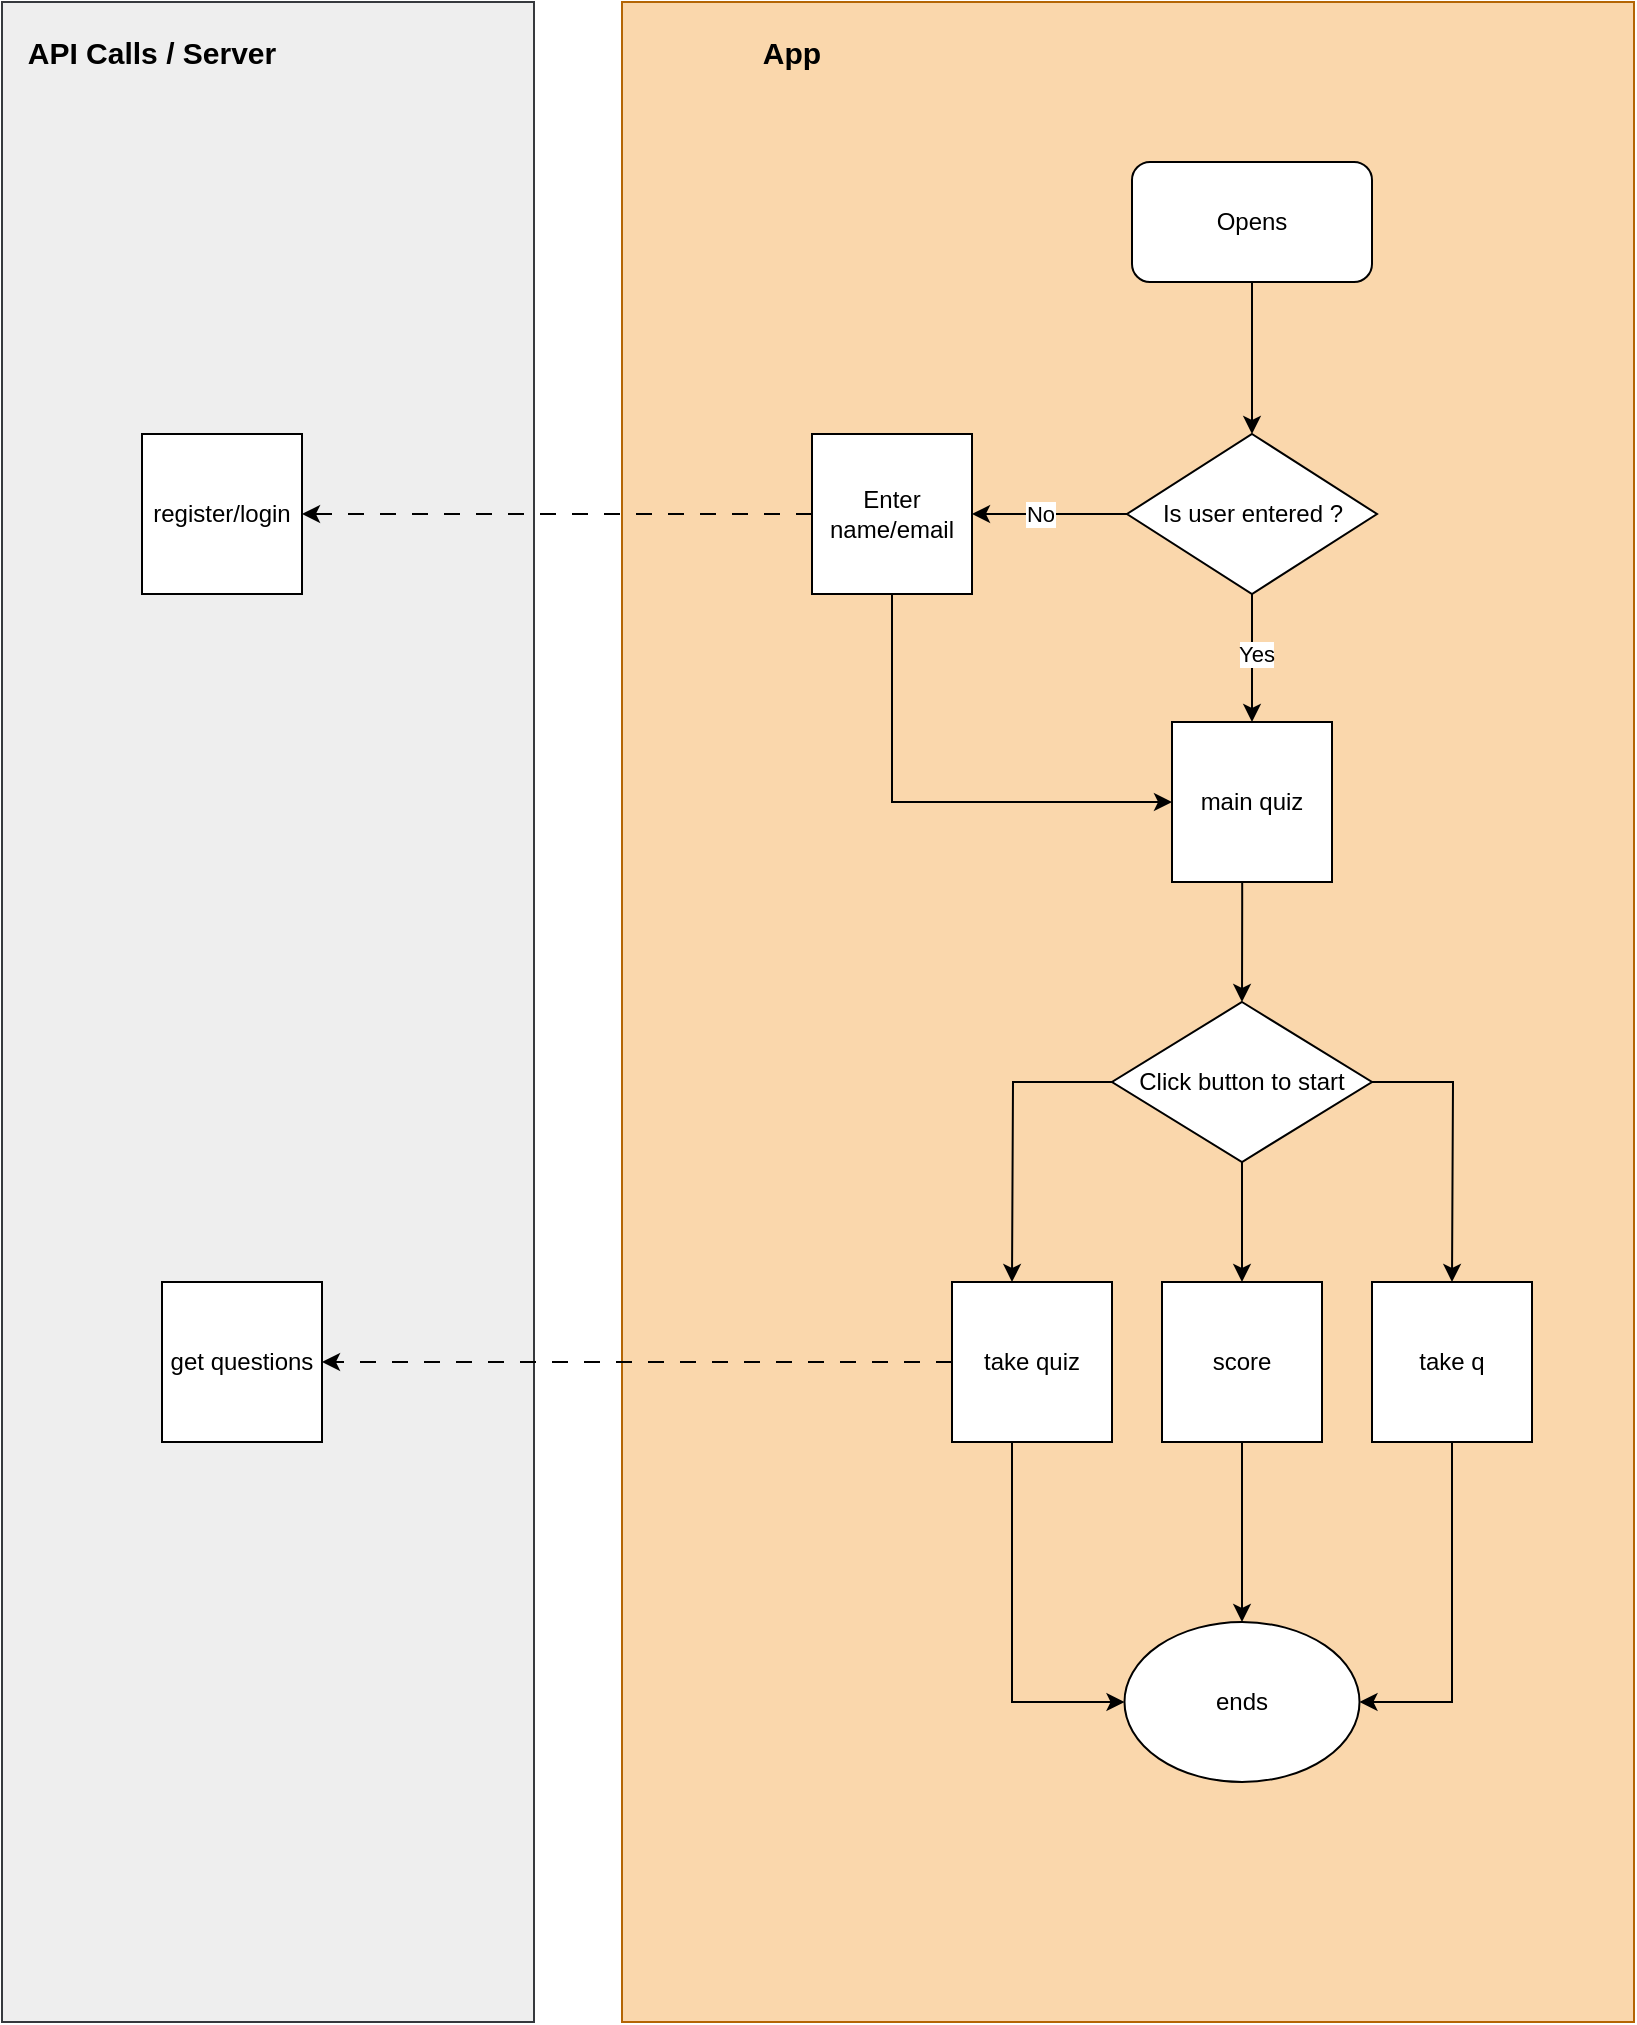 <mxfile version="22.0.3" type="device">
  <diagram name="Page-1" id="ckiwIKY03FOyuRGD2XbK">
    <mxGraphModel dx="858" dy="1591" grid="1" gridSize="10" guides="1" tooltips="1" connect="1" arrows="1" fold="1" page="1" pageScale="1" pageWidth="850" pageHeight="1100" math="0" shadow="0">
      <root>
        <mxCell id="0" />
        <mxCell id="1" parent="0" />
        <mxCell id="Oj2rFbiSHgmjYQKhycOe-36" value="" style="rounded=0;whiteSpace=wrap;html=1;fillColor=#eeeeee;strokeColor=#36393d;" vertex="1" parent="1">
          <mxGeometry x="20" y="40" width="266" height="1010" as="geometry" />
        </mxCell>
        <mxCell id="Oj2rFbiSHgmjYQKhycOe-35" value="" style="rounded=0;whiteSpace=wrap;html=1;fillColor=#fad7ac;strokeColor=#b46504;" vertex="1" parent="1">
          <mxGeometry x="330" y="40" width="506" height="1010" as="geometry" />
        </mxCell>
        <mxCell id="Oj2rFbiSHgmjYQKhycOe-3" value="" style="edgeStyle=orthogonalEdgeStyle;rounded=0;orthogonalLoop=1;jettySize=auto;html=1;" edge="1" parent="1" source="Oj2rFbiSHgmjYQKhycOe-1" target="Oj2rFbiSHgmjYQKhycOe-2">
          <mxGeometry relative="1" as="geometry" />
        </mxCell>
        <mxCell id="Oj2rFbiSHgmjYQKhycOe-1" value="Opens" style="rounded=1;whiteSpace=wrap;html=1;" vertex="1" parent="1">
          <mxGeometry x="585" y="120" width="120" height="60" as="geometry" />
        </mxCell>
        <mxCell id="Oj2rFbiSHgmjYQKhycOe-5" value="" style="edgeStyle=orthogonalEdgeStyle;rounded=0;orthogonalLoop=1;jettySize=auto;html=1;entryX=0.5;entryY=0;entryDx=0;entryDy=0;" edge="1" parent="1" source="Oj2rFbiSHgmjYQKhycOe-2" target="Oj2rFbiSHgmjYQKhycOe-27">
          <mxGeometry relative="1" as="geometry">
            <mxPoint x="645.0" y="410.0" as="targetPoint" />
            <Array as="points" />
          </mxGeometry>
        </mxCell>
        <mxCell id="Oj2rFbiSHgmjYQKhycOe-9" value="Yes" style="edgeLabel;html=1;align=center;verticalAlign=middle;resizable=0;points=[];" vertex="1" connectable="0" parent="Oj2rFbiSHgmjYQKhycOe-5">
          <mxGeometry x="-0.034" y="2" relative="1" as="geometry">
            <mxPoint y="-1" as="offset" />
          </mxGeometry>
        </mxCell>
        <mxCell id="Oj2rFbiSHgmjYQKhycOe-42" style="edgeStyle=orthogonalEdgeStyle;rounded=0;orthogonalLoop=1;jettySize=auto;html=1;entryX=1;entryY=0.5;entryDx=0;entryDy=0;" edge="1" parent="1" source="Oj2rFbiSHgmjYQKhycOe-2" target="Oj2rFbiSHgmjYQKhycOe-28">
          <mxGeometry relative="1" as="geometry" />
        </mxCell>
        <mxCell id="Oj2rFbiSHgmjYQKhycOe-43" value="No" style="edgeLabel;html=1;align=center;verticalAlign=middle;resizable=0;points=[];" vertex="1" connectable="0" parent="Oj2rFbiSHgmjYQKhycOe-42">
          <mxGeometry x="0.127" relative="1" as="geometry">
            <mxPoint as="offset" />
          </mxGeometry>
        </mxCell>
        <mxCell id="Oj2rFbiSHgmjYQKhycOe-2" value="Is user entered ?" style="rhombus;whiteSpace=wrap;html=1;" vertex="1" parent="1">
          <mxGeometry x="582.5" y="256" width="125" height="80" as="geometry" />
        </mxCell>
        <mxCell id="Oj2rFbiSHgmjYQKhycOe-25" style="edgeStyle=orthogonalEdgeStyle;rounded=0;orthogonalLoop=1;jettySize=auto;html=1;entryX=0.5;entryY=0;entryDx=0;entryDy=0;" edge="1" parent="1" target="Oj2rFbiSHgmjYQKhycOe-11">
          <mxGeometry relative="1" as="geometry">
            <mxPoint x="640.091" y="470" as="sourcePoint" />
            <Array as="points">
              <mxPoint x="640" y="490" />
              <mxPoint x="640" y="490" />
            </Array>
          </mxGeometry>
        </mxCell>
        <mxCell id="Oj2rFbiSHgmjYQKhycOe-15" style="edgeStyle=orthogonalEdgeStyle;rounded=0;orthogonalLoop=1;jettySize=auto;html=1;" edge="1" parent="1" source="Oj2rFbiSHgmjYQKhycOe-11">
          <mxGeometry relative="1" as="geometry">
            <mxPoint x="525" y="680" as="targetPoint" />
          </mxGeometry>
        </mxCell>
        <mxCell id="Oj2rFbiSHgmjYQKhycOe-16" style="edgeStyle=orthogonalEdgeStyle;rounded=0;orthogonalLoop=1;jettySize=auto;html=1;" edge="1" parent="1" source="Oj2rFbiSHgmjYQKhycOe-11">
          <mxGeometry relative="1" as="geometry">
            <mxPoint x="745" y="680" as="targetPoint" />
          </mxGeometry>
        </mxCell>
        <mxCell id="Oj2rFbiSHgmjYQKhycOe-24" style="edgeStyle=orthogonalEdgeStyle;rounded=0;orthogonalLoop=1;jettySize=auto;html=1;entryX=0.5;entryY=0;entryDx=0;entryDy=0;" edge="1" parent="1" source="Oj2rFbiSHgmjYQKhycOe-11" target="Oj2rFbiSHgmjYQKhycOe-22">
          <mxGeometry relative="1" as="geometry" />
        </mxCell>
        <mxCell id="Oj2rFbiSHgmjYQKhycOe-11" value="Click button to start" style="rhombus;whiteSpace=wrap;html=1;" vertex="1" parent="1">
          <mxGeometry x="575" y="540" width="130" height="80" as="geometry" />
        </mxCell>
        <mxCell id="Oj2rFbiSHgmjYQKhycOe-19" style="edgeStyle=orthogonalEdgeStyle;rounded=0;orthogonalLoop=1;jettySize=auto;html=1;entryX=0;entryY=0.5;entryDx=0;entryDy=0;" edge="1" parent="1" source="Oj2rFbiSHgmjYQKhycOe-12" target="Oj2rFbiSHgmjYQKhycOe-14">
          <mxGeometry relative="1" as="geometry">
            <Array as="points">
              <mxPoint x="525" y="890" />
            </Array>
          </mxGeometry>
        </mxCell>
        <mxCell id="Oj2rFbiSHgmjYQKhycOe-31" style="edgeStyle=orthogonalEdgeStyle;rounded=0;orthogonalLoop=1;jettySize=auto;html=1;entryX=1;entryY=0.5;entryDx=0;entryDy=0;dashed=1;dashPattern=8 8;exitX=0;exitY=0.5;exitDx=0;exitDy=0;" edge="1" parent="1" source="Oj2rFbiSHgmjYQKhycOe-12">
          <mxGeometry relative="1" as="geometry">
            <mxPoint x="390" y="720" as="sourcePoint" />
            <mxPoint x="180" y="720" as="targetPoint" />
          </mxGeometry>
        </mxCell>
        <mxCell id="Oj2rFbiSHgmjYQKhycOe-12" value="take quiz" style="whiteSpace=wrap;html=1;aspect=fixed;" vertex="1" parent="1">
          <mxGeometry x="495" y="680" width="80" height="80" as="geometry" />
        </mxCell>
        <mxCell id="Oj2rFbiSHgmjYQKhycOe-20" style="edgeStyle=orthogonalEdgeStyle;rounded=0;orthogonalLoop=1;jettySize=auto;html=1;entryX=1;entryY=0.5;entryDx=0;entryDy=0;" edge="1" parent="1" source="Oj2rFbiSHgmjYQKhycOe-13" target="Oj2rFbiSHgmjYQKhycOe-14">
          <mxGeometry relative="1" as="geometry">
            <Array as="points">
              <mxPoint x="745" y="890" />
            </Array>
          </mxGeometry>
        </mxCell>
        <mxCell id="Oj2rFbiSHgmjYQKhycOe-13" value="take q" style="whiteSpace=wrap;html=1;aspect=fixed;" vertex="1" parent="1">
          <mxGeometry x="705" y="680" width="80" height="80" as="geometry" />
        </mxCell>
        <mxCell id="Oj2rFbiSHgmjYQKhycOe-14" value="ends" style="ellipse;whiteSpace=wrap;html=1;" vertex="1" parent="1">
          <mxGeometry x="581.25" y="850" width="117.5" height="80" as="geometry" />
        </mxCell>
        <mxCell id="Oj2rFbiSHgmjYQKhycOe-23" style="edgeStyle=orthogonalEdgeStyle;rounded=0;orthogonalLoop=1;jettySize=auto;html=1;entryX=0.5;entryY=0;entryDx=0;entryDy=0;" edge="1" parent="1" source="Oj2rFbiSHgmjYQKhycOe-22" target="Oj2rFbiSHgmjYQKhycOe-14">
          <mxGeometry relative="1" as="geometry" />
        </mxCell>
        <mxCell id="Oj2rFbiSHgmjYQKhycOe-22" value="score" style="whiteSpace=wrap;html=1;aspect=fixed;" vertex="1" parent="1">
          <mxGeometry x="600" y="680" width="80" height="80" as="geometry" />
        </mxCell>
        <mxCell id="Oj2rFbiSHgmjYQKhycOe-27" value="main quiz" style="whiteSpace=wrap;html=1;aspect=fixed;" vertex="1" parent="1">
          <mxGeometry x="605" y="400" width="80" height="80" as="geometry" />
        </mxCell>
        <mxCell id="Oj2rFbiSHgmjYQKhycOe-40" style="edgeStyle=orthogonalEdgeStyle;rounded=0;orthogonalLoop=1;jettySize=auto;html=1;entryX=0;entryY=0.5;entryDx=0;entryDy=0;" edge="1" parent="1" source="Oj2rFbiSHgmjYQKhycOe-28" target="Oj2rFbiSHgmjYQKhycOe-27">
          <mxGeometry relative="1" as="geometry">
            <Array as="points">
              <mxPoint x="465" y="440" />
            </Array>
          </mxGeometry>
        </mxCell>
        <mxCell id="Oj2rFbiSHgmjYQKhycOe-44" style="edgeStyle=orthogonalEdgeStyle;rounded=0;orthogonalLoop=1;jettySize=auto;html=1;entryX=1;entryY=0.5;entryDx=0;entryDy=0;dashed=1;dashPattern=8 8;" edge="1" parent="1" source="Oj2rFbiSHgmjYQKhycOe-28" target="Oj2rFbiSHgmjYQKhycOe-37">
          <mxGeometry relative="1" as="geometry" />
        </mxCell>
        <mxCell id="Oj2rFbiSHgmjYQKhycOe-28" value="Enter name/email" style="whiteSpace=wrap;html=1;aspect=fixed;" vertex="1" parent="1">
          <mxGeometry x="425" y="256" width="80" height="80" as="geometry" />
        </mxCell>
        <mxCell id="Oj2rFbiSHgmjYQKhycOe-30" value="get questions" style="whiteSpace=wrap;html=1;aspect=fixed;" vertex="1" parent="1">
          <mxGeometry x="100" y="680" width="80" height="80" as="geometry" />
        </mxCell>
        <mxCell id="Oj2rFbiSHgmjYQKhycOe-37" value="register/login" style="whiteSpace=wrap;html=1;aspect=fixed;" vertex="1" parent="1">
          <mxGeometry x="90" y="256" width="80" height="80" as="geometry" />
        </mxCell>
        <mxCell id="Oj2rFbiSHgmjYQKhycOe-45" value="&lt;b&gt;&lt;font style=&quot;font-size: 15px;&quot;&gt;API Calls / Server&lt;/font&gt;&lt;/b&gt;" style="text;html=1;strokeColor=none;fillColor=none;align=center;verticalAlign=middle;whiteSpace=wrap;rounded=0;" vertex="1" parent="1">
          <mxGeometry x="30" y="50" width="130" height="30" as="geometry" />
        </mxCell>
        <mxCell id="Oj2rFbiSHgmjYQKhycOe-46" value="&lt;b&gt;&lt;font style=&quot;font-size: 15px;&quot;&gt;App&lt;/font&gt;&lt;/b&gt;" style="text;html=1;strokeColor=none;fillColor=none;align=center;verticalAlign=middle;whiteSpace=wrap;rounded=0;" vertex="1" parent="1">
          <mxGeometry x="350" y="50" width="130" height="30" as="geometry" />
        </mxCell>
      </root>
    </mxGraphModel>
  </diagram>
</mxfile>
